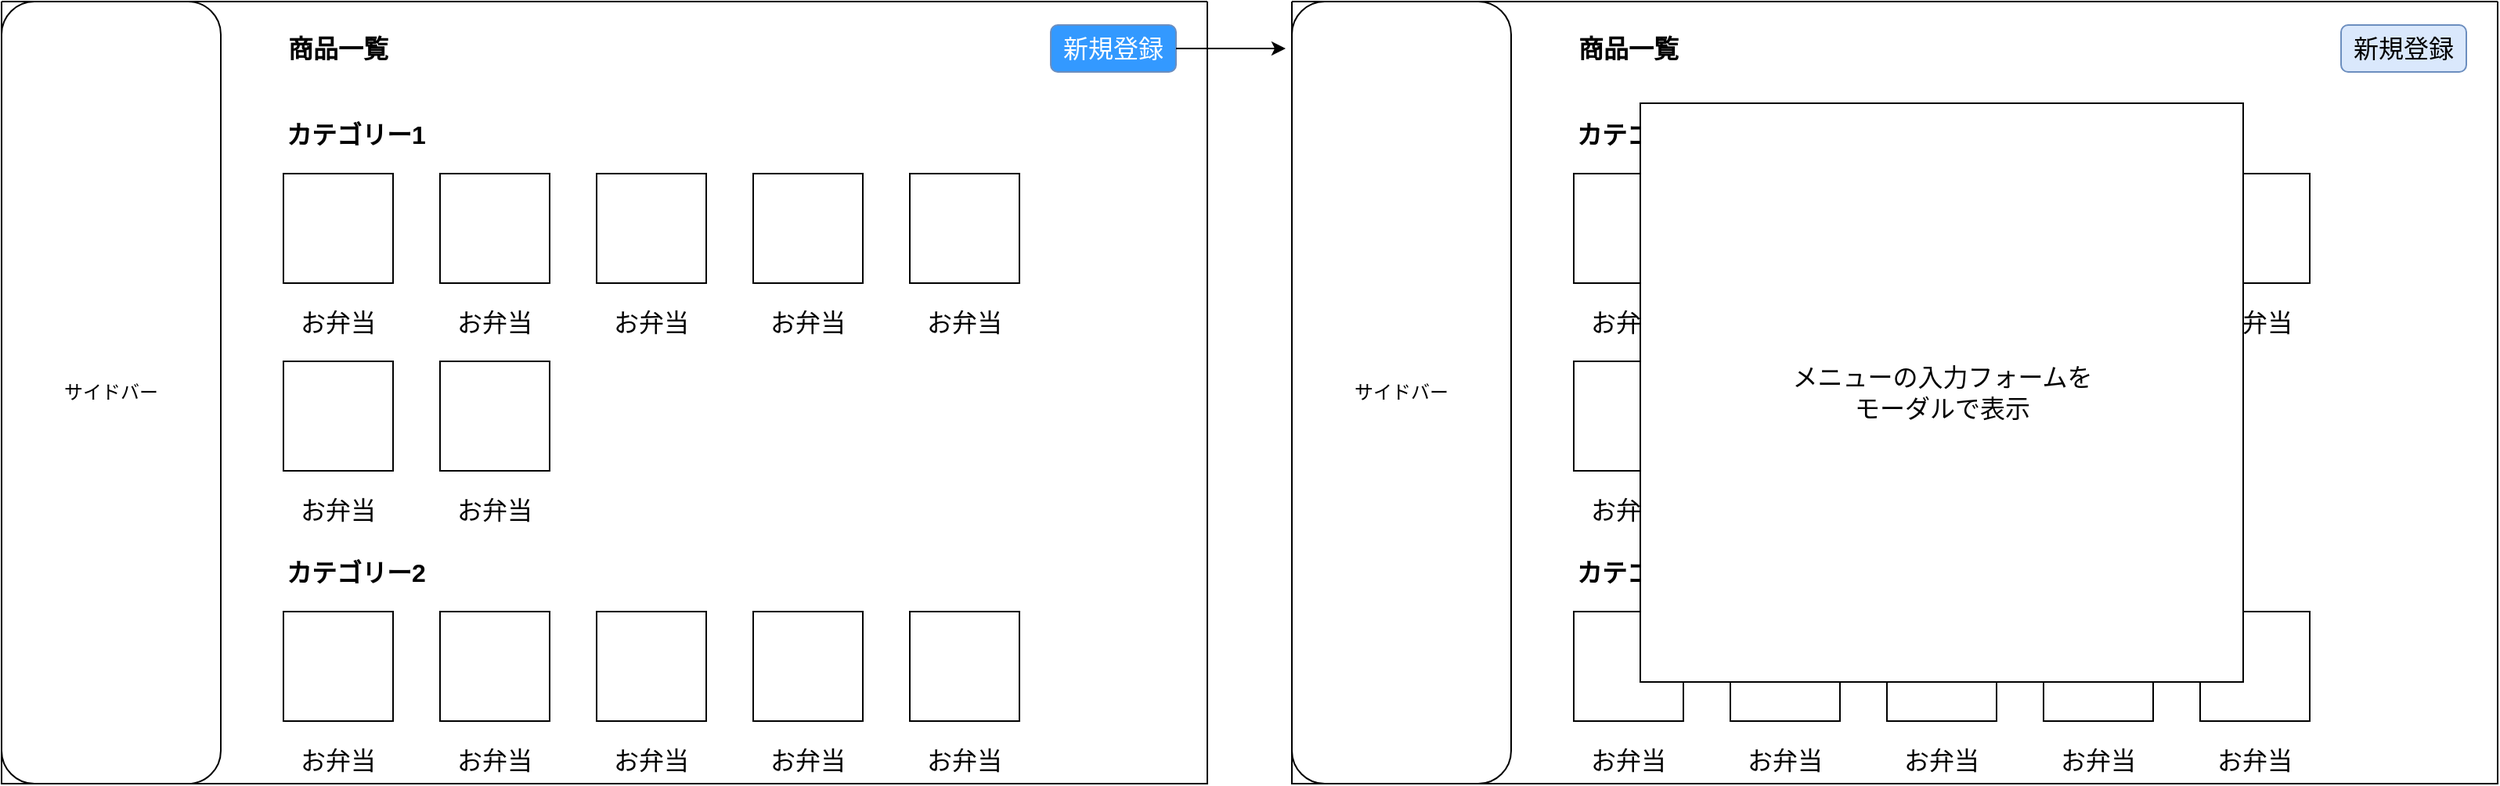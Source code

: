 <mxfile>
    <diagram id="Gx9TXK_avPyda_GXq5-3" name="Page-1">
        <mxGraphModel dx="843" dy="782" grid="1" gridSize="10" guides="1" tooltips="1" connect="1" arrows="1" fold="1" page="1" pageScale="1" pageWidth="827" pageHeight="1169" math="0" shadow="0">
            <root>
                <mxCell id="0"/>
                <mxCell id="1" parent="0"/>
                <mxCell id="AuPY-KkGLdtQUHjNDRhn-1" value="" style="swimlane;startSize=0;" parent="1" vertex="1">
                    <mxGeometry x="60" y="290" width="770" height="500" as="geometry"/>
                </mxCell>
                <mxCell id="AuPY-KkGLdtQUHjNDRhn-2" value="サイドバー" style="rounded=1;whiteSpace=wrap;html=1;" parent="AuPY-KkGLdtQUHjNDRhn-1" vertex="1">
                    <mxGeometry width="140" height="500" as="geometry"/>
                </mxCell>
                <mxCell id="AuPY-KkGLdtQUHjNDRhn-3" value="&lt;b&gt;&lt;font style=&quot;font-size: 16px&quot;&gt;商品一覧&lt;/font&gt;&lt;/b&gt;" style="text;html=1;strokeColor=none;fillColor=none;align=center;verticalAlign=middle;whiteSpace=wrap;rounded=0;" parent="AuPY-KkGLdtQUHjNDRhn-1" vertex="1">
                    <mxGeometry x="160" y="10" width="110" height="40" as="geometry"/>
                </mxCell>
                <mxCell id="AuPY-KkGLdtQUHjNDRhn-4" value="" style="whiteSpace=wrap;html=1;aspect=fixed;fontSize=16;" parent="AuPY-KkGLdtQUHjNDRhn-1" vertex="1">
                    <mxGeometry x="180" y="110" width="70" height="70" as="geometry"/>
                </mxCell>
                <mxCell id="AuPY-KkGLdtQUHjNDRhn-5" value="お弁当" style="text;html=1;strokeColor=none;fillColor=none;align=center;verticalAlign=middle;whiteSpace=wrap;rounded=0;fontSize=16;" parent="AuPY-KkGLdtQUHjNDRhn-1" vertex="1">
                    <mxGeometry x="185" y="190" width="60" height="30" as="geometry"/>
                </mxCell>
                <mxCell id="AuPY-KkGLdtQUHjNDRhn-21" value="&lt;div&gt;&lt;span&gt;&lt;b&gt;カテゴリー1&lt;/b&gt;&lt;/span&gt;&lt;/div&gt;" style="text;html=1;strokeColor=none;fillColor=none;align=left;verticalAlign=middle;whiteSpace=wrap;rounded=0;fontSize=16;" parent="AuPY-KkGLdtQUHjNDRhn-1" vertex="1">
                    <mxGeometry x="180" y="70" width="120" height="30" as="geometry"/>
                </mxCell>
                <mxCell id="AuPY-KkGLdtQUHjNDRhn-22" value="" style="whiteSpace=wrap;html=1;aspect=fixed;fontSize=16;" parent="AuPY-KkGLdtQUHjNDRhn-1" vertex="1">
                    <mxGeometry x="280" y="110" width="70" height="70" as="geometry"/>
                </mxCell>
                <mxCell id="AuPY-KkGLdtQUHjNDRhn-23" value="お弁当" style="text;html=1;strokeColor=none;fillColor=none;align=center;verticalAlign=middle;whiteSpace=wrap;rounded=0;fontSize=16;" parent="AuPY-KkGLdtQUHjNDRhn-1" vertex="1">
                    <mxGeometry x="285" y="190" width="60" height="30" as="geometry"/>
                </mxCell>
                <mxCell id="AuPY-KkGLdtQUHjNDRhn-24" value="" style="whiteSpace=wrap;html=1;aspect=fixed;fontSize=16;" parent="AuPY-KkGLdtQUHjNDRhn-1" vertex="1">
                    <mxGeometry x="380" y="110" width="70" height="70" as="geometry"/>
                </mxCell>
                <mxCell id="AuPY-KkGLdtQUHjNDRhn-25" value="お弁当" style="text;html=1;strokeColor=none;fillColor=none;align=center;verticalAlign=middle;whiteSpace=wrap;rounded=0;fontSize=16;" parent="AuPY-KkGLdtQUHjNDRhn-1" vertex="1">
                    <mxGeometry x="385" y="190" width="60" height="30" as="geometry"/>
                </mxCell>
                <mxCell id="AuPY-KkGLdtQUHjNDRhn-26" value="" style="whiteSpace=wrap;html=1;aspect=fixed;fontSize=16;" parent="AuPY-KkGLdtQUHjNDRhn-1" vertex="1">
                    <mxGeometry x="480" y="110" width="70" height="70" as="geometry"/>
                </mxCell>
                <mxCell id="AuPY-KkGLdtQUHjNDRhn-27" value="お弁当" style="text;html=1;strokeColor=none;fillColor=none;align=center;verticalAlign=middle;whiteSpace=wrap;rounded=0;fontSize=16;" parent="AuPY-KkGLdtQUHjNDRhn-1" vertex="1">
                    <mxGeometry x="485" y="190" width="60" height="30" as="geometry"/>
                </mxCell>
                <mxCell id="AuPY-KkGLdtQUHjNDRhn-28" value="" style="whiteSpace=wrap;html=1;aspect=fixed;fontSize=16;" parent="AuPY-KkGLdtQUHjNDRhn-1" vertex="1">
                    <mxGeometry x="580" y="110" width="70" height="70" as="geometry"/>
                </mxCell>
                <mxCell id="AuPY-KkGLdtQUHjNDRhn-29" value="お弁当" style="text;html=1;strokeColor=none;fillColor=none;align=center;verticalAlign=middle;whiteSpace=wrap;rounded=0;fontSize=16;" parent="AuPY-KkGLdtQUHjNDRhn-1" vertex="1">
                    <mxGeometry x="585" y="190" width="60" height="30" as="geometry"/>
                </mxCell>
                <mxCell id="AuPY-KkGLdtQUHjNDRhn-30" value="" style="whiteSpace=wrap;html=1;aspect=fixed;fontSize=16;" parent="AuPY-KkGLdtQUHjNDRhn-1" vertex="1">
                    <mxGeometry x="180" y="230" width="70" height="70" as="geometry"/>
                </mxCell>
                <mxCell id="AuPY-KkGLdtQUHjNDRhn-31" value="お弁当" style="text;html=1;strokeColor=none;fillColor=none;align=center;verticalAlign=middle;whiteSpace=wrap;rounded=0;fontSize=16;" parent="AuPY-KkGLdtQUHjNDRhn-1" vertex="1">
                    <mxGeometry x="185" y="310" width="60" height="30" as="geometry"/>
                </mxCell>
                <mxCell id="AuPY-KkGLdtQUHjNDRhn-32" value="" style="whiteSpace=wrap;html=1;aspect=fixed;fontSize=16;" parent="AuPY-KkGLdtQUHjNDRhn-1" vertex="1">
                    <mxGeometry x="280" y="230" width="70" height="70" as="geometry"/>
                </mxCell>
                <mxCell id="AuPY-KkGLdtQUHjNDRhn-33" value="お弁当" style="text;html=1;strokeColor=none;fillColor=none;align=center;verticalAlign=middle;whiteSpace=wrap;rounded=0;fontSize=16;" parent="AuPY-KkGLdtQUHjNDRhn-1" vertex="1">
                    <mxGeometry x="285" y="310" width="60" height="30" as="geometry"/>
                </mxCell>
                <mxCell id="AuPY-KkGLdtQUHjNDRhn-34" value="" style="whiteSpace=wrap;html=1;aspect=fixed;fontSize=16;" parent="AuPY-KkGLdtQUHjNDRhn-1" vertex="1">
                    <mxGeometry x="180" y="390" width="70" height="70" as="geometry"/>
                </mxCell>
                <mxCell id="AuPY-KkGLdtQUHjNDRhn-35" value="お弁当" style="text;html=1;strokeColor=none;fillColor=none;align=center;verticalAlign=middle;whiteSpace=wrap;rounded=0;fontSize=16;" parent="AuPY-KkGLdtQUHjNDRhn-1" vertex="1">
                    <mxGeometry x="185" y="470" width="60" height="30" as="geometry"/>
                </mxCell>
                <mxCell id="AuPY-KkGLdtQUHjNDRhn-36" value="&lt;div&gt;&lt;span&gt;&lt;b&gt;カテゴリー2&lt;/b&gt;&lt;/span&gt;&lt;/div&gt;" style="text;html=1;strokeColor=none;fillColor=none;align=left;verticalAlign=middle;whiteSpace=wrap;rounded=0;fontSize=16;" parent="AuPY-KkGLdtQUHjNDRhn-1" vertex="1">
                    <mxGeometry x="180" y="350" width="120" height="30" as="geometry"/>
                </mxCell>
                <mxCell id="AuPY-KkGLdtQUHjNDRhn-37" value="" style="whiteSpace=wrap;html=1;aspect=fixed;fontSize=16;" parent="AuPY-KkGLdtQUHjNDRhn-1" vertex="1">
                    <mxGeometry x="280" y="390" width="70" height="70" as="geometry"/>
                </mxCell>
                <mxCell id="AuPY-KkGLdtQUHjNDRhn-38" value="お弁当" style="text;html=1;strokeColor=none;fillColor=none;align=center;verticalAlign=middle;whiteSpace=wrap;rounded=0;fontSize=16;" parent="AuPY-KkGLdtQUHjNDRhn-1" vertex="1">
                    <mxGeometry x="285" y="470" width="60" height="30" as="geometry"/>
                </mxCell>
                <mxCell id="AuPY-KkGLdtQUHjNDRhn-39" value="" style="whiteSpace=wrap;html=1;aspect=fixed;fontSize=16;" parent="AuPY-KkGLdtQUHjNDRhn-1" vertex="1">
                    <mxGeometry x="380" y="390" width="70" height="70" as="geometry"/>
                </mxCell>
                <mxCell id="AuPY-KkGLdtQUHjNDRhn-40" value="お弁当" style="text;html=1;strokeColor=none;fillColor=none;align=center;verticalAlign=middle;whiteSpace=wrap;rounded=0;fontSize=16;" parent="AuPY-KkGLdtQUHjNDRhn-1" vertex="1">
                    <mxGeometry x="385" y="470" width="60" height="30" as="geometry"/>
                </mxCell>
                <mxCell id="AuPY-KkGLdtQUHjNDRhn-41" value="" style="whiteSpace=wrap;html=1;aspect=fixed;fontSize=16;" parent="AuPY-KkGLdtQUHjNDRhn-1" vertex="1">
                    <mxGeometry x="480" y="390" width="70" height="70" as="geometry"/>
                </mxCell>
                <mxCell id="AuPY-KkGLdtQUHjNDRhn-42" value="お弁当" style="text;html=1;strokeColor=none;fillColor=none;align=center;verticalAlign=middle;whiteSpace=wrap;rounded=0;fontSize=16;" parent="AuPY-KkGLdtQUHjNDRhn-1" vertex="1">
                    <mxGeometry x="485" y="470" width="60" height="30" as="geometry"/>
                </mxCell>
                <mxCell id="AuPY-KkGLdtQUHjNDRhn-43" value="" style="whiteSpace=wrap;html=1;aspect=fixed;fontSize=16;" parent="AuPY-KkGLdtQUHjNDRhn-1" vertex="1">
                    <mxGeometry x="580" y="390" width="70" height="70" as="geometry"/>
                </mxCell>
                <mxCell id="AuPY-KkGLdtQUHjNDRhn-44" value="お弁当" style="text;html=1;strokeColor=none;fillColor=none;align=center;verticalAlign=middle;whiteSpace=wrap;rounded=0;fontSize=16;" parent="AuPY-KkGLdtQUHjNDRhn-1" vertex="1">
                    <mxGeometry x="585" y="470" width="60" height="30" as="geometry"/>
                </mxCell>
                <mxCell id="AuPY-KkGLdtQUHjNDRhn-45" value="&lt;font color=&quot;#ffffff&quot;&gt;新規登録&lt;/font&gt;" style="rounded=1;whiteSpace=wrap;html=1;fontSize=16;fillColor=#3399FF;strokeColor=#6c8ebf;" parent="AuPY-KkGLdtQUHjNDRhn-1" vertex="1">
                    <mxGeometry x="670" y="15" width="80" height="30" as="geometry"/>
                </mxCell>
                <mxCell id="AuPY-KkGLdtQUHjNDRhn-46" style="edgeStyle=orthogonalEdgeStyle;rounded=0;orthogonalLoop=1;jettySize=auto;html=1;fontSize=16;" parent="1" source="AuPY-KkGLdtQUHjNDRhn-45" edge="1">
                    <mxGeometry relative="1" as="geometry">
                        <mxPoint x="880" y="320.0" as="targetPoint"/>
                    </mxGeometry>
                </mxCell>
                <mxCell id="AuPY-KkGLdtQUHjNDRhn-47" value="" style="swimlane;startSize=0;" parent="1" vertex="1">
                    <mxGeometry x="884" y="290" width="770" height="500" as="geometry"/>
                </mxCell>
                <mxCell id="AuPY-KkGLdtQUHjNDRhn-48" value="サイドバー" style="rounded=1;whiteSpace=wrap;html=1;" parent="AuPY-KkGLdtQUHjNDRhn-47" vertex="1">
                    <mxGeometry width="140" height="500" as="geometry"/>
                </mxCell>
                <mxCell id="AuPY-KkGLdtQUHjNDRhn-49" value="&lt;b&gt;&lt;font style=&quot;font-size: 16px&quot;&gt;商品一覧&lt;/font&gt;&lt;/b&gt;" style="text;html=1;strokeColor=none;fillColor=none;align=center;verticalAlign=middle;whiteSpace=wrap;rounded=0;" parent="AuPY-KkGLdtQUHjNDRhn-47" vertex="1">
                    <mxGeometry x="160" y="10" width="110" height="40" as="geometry"/>
                </mxCell>
                <mxCell id="AuPY-KkGLdtQUHjNDRhn-50" value="" style="whiteSpace=wrap;html=1;aspect=fixed;fontSize=16;" parent="AuPY-KkGLdtQUHjNDRhn-47" vertex="1">
                    <mxGeometry x="180" y="110" width="70" height="70" as="geometry"/>
                </mxCell>
                <mxCell id="AuPY-KkGLdtQUHjNDRhn-51" value="お弁当" style="text;html=1;strokeColor=none;fillColor=none;align=center;verticalAlign=middle;whiteSpace=wrap;rounded=0;fontSize=16;" parent="AuPY-KkGLdtQUHjNDRhn-47" vertex="1">
                    <mxGeometry x="185" y="190" width="60" height="30" as="geometry"/>
                </mxCell>
                <mxCell id="AuPY-KkGLdtQUHjNDRhn-52" value="&lt;div&gt;&lt;span&gt;&lt;b&gt;カテゴリー1&lt;/b&gt;&lt;/span&gt;&lt;/div&gt;" style="text;html=1;strokeColor=none;fillColor=none;align=left;verticalAlign=middle;whiteSpace=wrap;rounded=0;fontSize=16;" parent="AuPY-KkGLdtQUHjNDRhn-47" vertex="1">
                    <mxGeometry x="180" y="70" width="120" height="30" as="geometry"/>
                </mxCell>
                <mxCell id="AuPY-KkGLdtQUHjNDRhn-53" value="" style="whiteSpace=wrap;html=1;aspect=fixed;fontSize=16;" parent="AuPY-KkGLdtQUHjNDRhn-47" vertex="1">
                    <mxGeometry x="280" y="110" width="70" height="70" as="geometry"/>
                </mxCell>
                <mxCell id="AuPY-KkGLdtQUHjNDRhn-54" value="お弁当" style="text;html=1;strokeColor=none;fillColor=none;align=center;verticalAlign=middle;whiteSpace=wrap;rounded=0;fontSize=16;" parent="AuPY-KkGLdtQUHjNDRhn-47" vertex="1">
                    <mxGeometry x="285" y="190" width="60" height="30" as="geometry"/>
                </mxCell>
                <mxCell id="AuPY-KkGLdtQUHjNDRhn-55" value="" style="whiteSpace=wrap;html=1;aspect=fixed;fontSize=16;" parent="AuPY-KkGLdtQUHjNDRhn-47" vertex="1">
                    <mxGeometry x="380" y="110" width="70" height="70" as="geometry"/>
                </mxCell>
                <mxCell id="AuPY-KkGLdtQUHjNDRhn-56" value="お弁当" style="text;html=1;strokeColor=none;fillColor=none;align=center;verticalAlign=middle;whiteSpace=wrap;rounded=0;fontSize=16;" parent="AuPY-KkGLdtQUHjNDRhn-47" vertex="1">
                    <mxGeometry x="385" y="190" width="60" height="30" as="geometry"/>
                </mxCell>
                <mxCell id="AuPY-KkGLdtQUHjNDRhn-57" value="" style="whiteSpace=wrap;html=1;aspect=fixed;fontSize=16;" parent="AuPY-KkGLdtQUHjNDRhn-47" vertex="1">
                    <mxGeometry x="480" y="110" width="70" height="70" as="geometry"/>
                </mxCell>
                <mxCell id="AuPY-KkGLdtQUHjNDRhn-58" value="お弁当" style="text;html=1;strokeColor=none;fillColor=none;align=center;verticalAlign=middle;whiteSpace=wrap;rounded=0;fontSize=16;" parent="AuPY-KkGLdtQUHjNDRhn-47" vertex="1">
                    <mxGeometry x="485" y="190" width="60" height="30" as="geometry"/>
                </mxCell>
                <mxCell id="AuPY-KkGLdtQUHjNDRhn-59" value="" style="whiteSpace=wrap;html=1;aspect=fixed;fontSize=16;" parent="AuPY-KkGLdtQUHjNDRhn-47" vertex="1">
                    <mxGeometry x="580" y="110" width="70" height="70" as="geometry"/>
                </mxCell>
                <mxCell id="AuPY-KkGLdtQUHjNDRhn-60" value="お弁当" style="text;html=1;strokeColor=none;fillColor=none;align=center;verticalAlign=middle;whiteSpace=wrap;rounded=0;fontSize=16;" parent="AuPY-KkGLdtQUHjNDRhn-47" vertex="1">
                    <mxGeometry x="585" y="190" width="60" height="30" as="geometry"/>
                </mxCell>
                <mxCell id="AuPY-KkGLdtQUHjNDRhn-61" value="" style="whiteSpace=wrap;html=1;aspect=fixed;fontSize=16;" parent="AuPY-KkGLdtQUHjNDRhn-47" vertex="1">
                    <mxGeometry x="180" y="230" width="70" height="70" as="geometry"/>
                </mxCell>
                <mxCell id="AuPY-KkGLdtQUHjNDRhn-62" value="お弁当" style="text;html=1;strokeColor=none;fillColor=none;align=center;verticalAlign=middle;whiteSpace=wrap;rounded=0;fontSize=16;" parent="AuPY-KkGLdtQUHjNDRhn-47" vertex="1">
                    <mxGeometry x="185" y="310" width="60" height="30" as="geometry"/>
                </mxCell>
                <mxCell id="AuPY-KkGLdtQUHjNDRhn-63" value="" style="whiteSpace=wrap;html=1;aspect=fixed;fontSize=16;" parent="AuPY-KkGLdtQUHjNDRhn-47" vertex="1">
                    <mxGeometry x="280" y="230" width="70" height="70" as="geometry"/>
                </mxCell>
                <mxCell id="AuPY-KkGLdtQUHjNDRhn-64" value="お弁当" style="text;html=1;strokeColor=none;fillColor=none;align=center;verticalAlign=middle;whiteSpace=wrap;rounded=0;fontSize=16;" parent="AuPY-KkGLdtQUHjNDRhn-47" vertex="1">
                    <mxGeometry x="285" y="310" width="60" height="30" as="geometry"/>
                </mxCell>
                <mxCell id="AuPY-KkGLdtQUHjNDRhn-65" value="" style="whiteSpace=wrap;html=1;aspect=fixed;fontSize=16;" parent="AuPY-KkGLdtQUHjNDRhn-47" vertex="1">
                    <mxGeometry x="180" y="390" width="70" height="70" as="geometry"/>
                </mxCell>
                <mxCell id="AuPY-KkGLdtQUHjNDRhn-66" value="お弁当" style="text;html=1;strokeColor=none;fillColor=none;align=center;verticalAlign=middle;whiteSpace=wrap;rounded=0;fontSize=16;" parent="AuPY-KkGLdtQUHjNDRhn-47" vertex="1">
                    <mxGeometry x="185" y="470" width="60" height="30" as="geometry"/>
                </mxCell>
                <mxCell id="AuPY-KkGLdtQUHjNDRhn-67" value="&lt;div&gt;&lt;span&gt;&lt;b&gt;カテゴリー2&lt;/b&gt;&lt;/span&gt;&lt;/div&gt;" style="text;html=1;strokeColor=none;fillColor=none;align=left;verticalAlign=middle;whiteSpace=wrap;rounded=0;fontSize=16;" parent="AuPY-KkGLdtQUHjNDRhn-47" vertex="1">
                    <mxGeometry x="180" y="350" width="120" height="30" as="geometry"/>
                </mxCell>
                <mxCell id="AuPY-KkGLdtQUHjNDRhn-68" value="" style="whiteSpace=wrap;html=1;aspect=fixed;fontSize=16;" parent="AuPY-KkGLdtQUHjNDRhn-47" vertex="1">
                    <mxGeometry x="280" y="390" width="70" height="70" as="geometry"/>
                </mxCell>
                <mxCell id="AuPY-KkGLdtQUHjNDRhn-69" value="お弁当" style="text;html=1;strokeColor=none;fillColor=none;align=center;verticalAlign=middle;whiteSpace=wrap;rounded=0;fontSize=16;" parent="AuPY-KkGLdtQUHjNDRhn-47" vertex="1">
                    <mxGeometry x="285" y="470" width="60" height="30" as="geometry"/>
                </mxCell>
                <mxCell id="AuPY-KkGLdtQUHjNDRhn-70" value="" style="whiteSpace=wrap;html=1;aspect=fixed;fontSize=16;" parent="AuPY-KkGLdtQUHjNDRhn-47" vertex="1">
                    <mxGeometry x="380" y="390" width="70" height="70" as="geometry"/>
                </mxCell>
                <mxCell id="AuPY-KkGLdtQUHjNDRhn-71" value="お弁当" style="text;html=1;strokeColor=none;fillColor=none;align=center;verticalAlign=middle;whiteSpace=wrap;rounded=0;fontSize=16;" parent="AuPY-KkGLdtQUHjNDRhn-47" vertex="1">
                    <mxGeometry x="385" y="470" width="60" height="30" as="geometry"/>
                </mxCell>
                <mxCell id="AuPY-KkGLdtQUHjNDRhn-72" value="" style="whiteSpace=wrap;html=1;aspect=fixed;fontSize=16;" parent="AuPY-KkGLdtQUHjNDRhn-47" vertex="1">
                    <mxGeometry x="480" y="390" width="70" height="70" as="geometry"/>
                </mxCell>
                <mxCell id="AuPY-KkGLdtQUHjNDRhn-73" value="お弁当" style="text;html=1;strokeColor=none;fillColor=none;align=center;verticalAlign=middle;whiteSpace=wrap;rounded=0;fontSize=16;" parent="AuPY-KkGLdtQUHjNDRhn-47" vertex="1">
                    <mxGeometry x="485" y="470" width="60" height="30" as="geometry"/>
                </mxCell>
                <mxCell id="AuPY-KkGLdtQUHjNDRhn-74" value="" style="whiteSpace=wrap;html=1;aspect=fixed;fontSize=16;" parent="AuPY-KkGLdtQUHjNDRhn-47" vertex="1">
                    <mxGeometry x="580" y="390" width="70" height="70" as="geometry"/>
                </mxCell>
                <mxCell id="AuPY-KkGLdtQUHjNDRhn-75" value="お弁当" style="text;html=1;strokeColor=none;fillColor=none;align=center;verticalAlign=middle;whiteSpace=wrap;rounded=0;fontSize=16;" parent="AuPY-KkGLdtQUHjNDRhn-47" vertex="1">
                    <mxGeometry x="585" y="470" width="60" height="30" as="geometry"/>
                </mxCell>
                <mxCell id="AuPY-KkGLdtQUHjNDRhn-76" value="新規登録" style="rounded=1;whiteSpace=wrap;html=1;fontSize=16;fillColor=#dae8fc;strokeColor=#6c8ebf;" parent="AuPY-KkGLdtQUHjNDRhn-47" vertex="1">
                    <mxGeometry x="670" y="15" width="80" height="30" as="geometry"/>
                </mxCell>
                <mxCell id="AuPY-KkGLdtQUHjNDRhn-85" value="メニューの入力フォームを&lt;br&gt;モーダルで表示" style="rounded=0;whiteSpace=wrap;html=1;fontSize=16;fillColor=default;" parent="AuPY-KkGLdtQUHjNDRhn-47" vertex="1">
                    <mxGeometry x="222.5" y="65" width="385" height="370" as="geometry"/>
                </mxCell>
            </root>
        </mxGraphModel>
    </diagram>
</mxfile>
